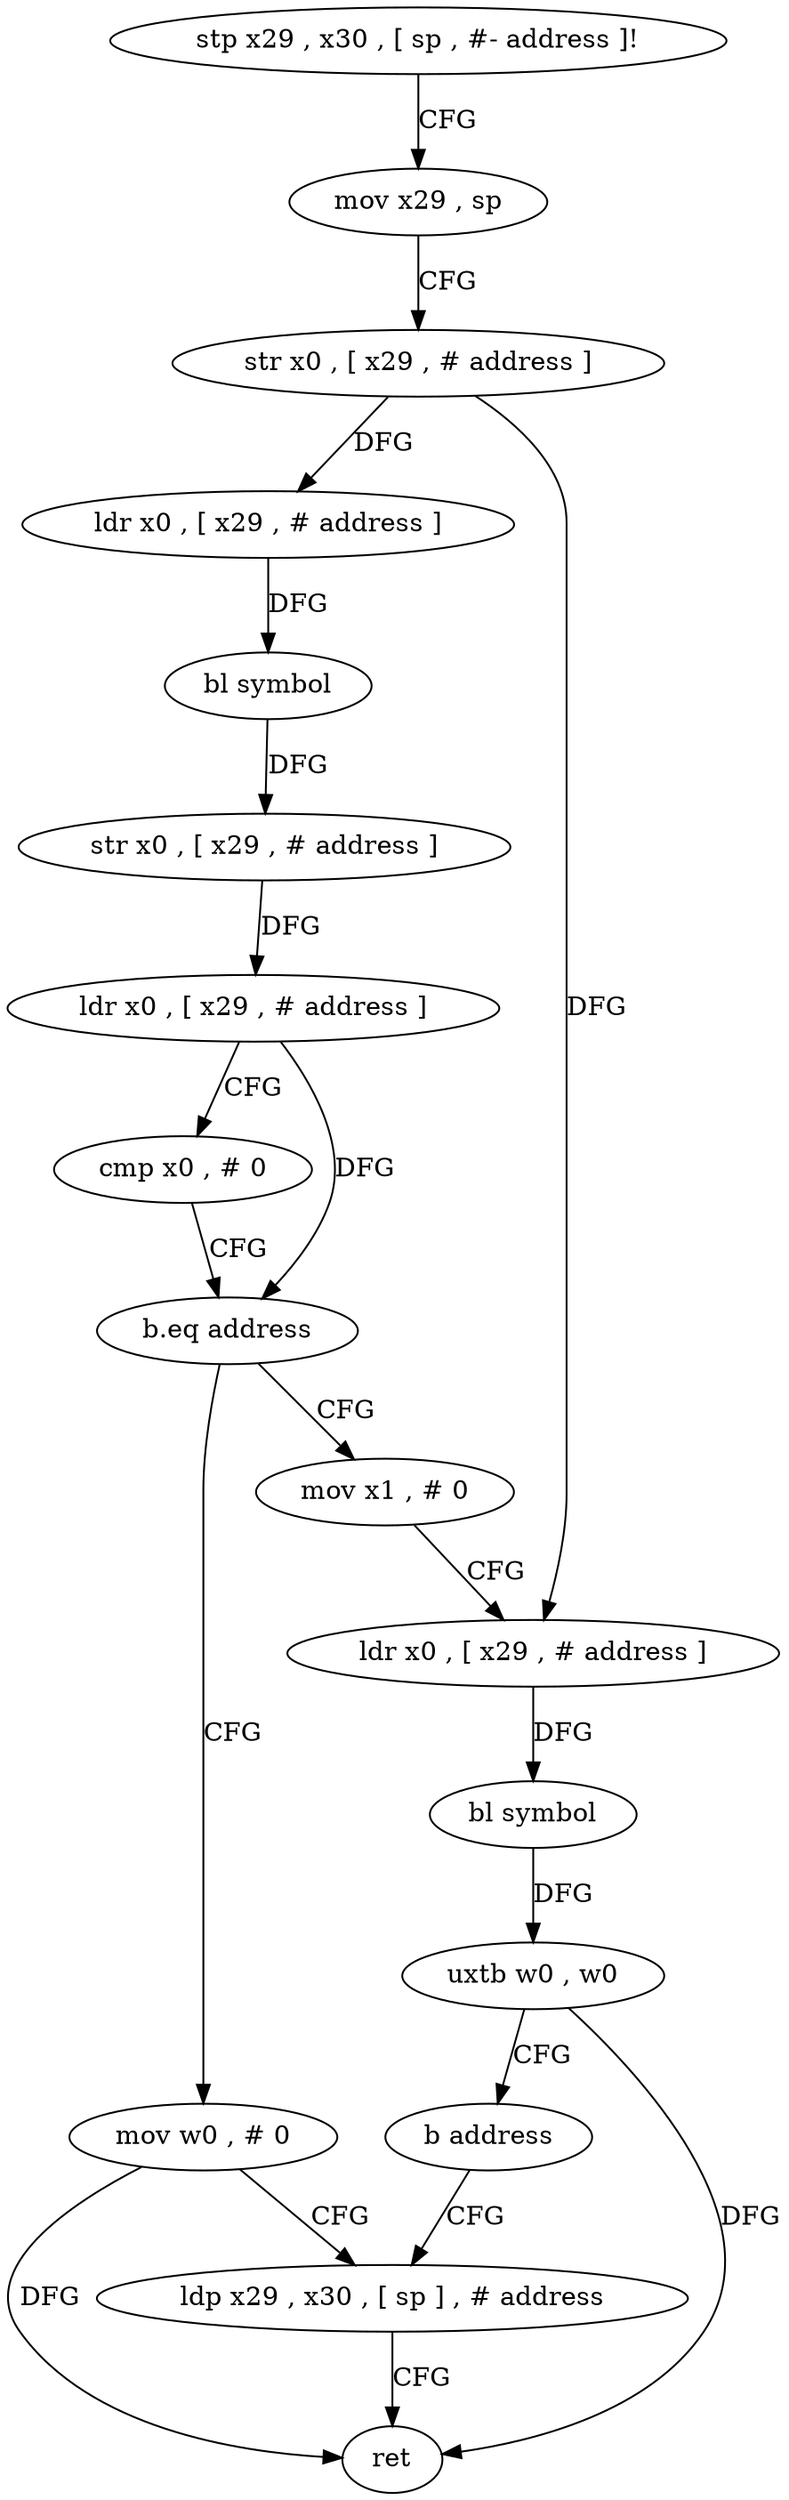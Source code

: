 digraph "func" {
"231480" [label = "stp x29 , x30 , [ sp , #- address ]!" ]
"231484" [label = "mov x29 , sp" ]
"231488" [label = "str x0 , [ x29 , # address ]" ]
"231492" [label = "ldr x0 , [ x29 , # address ]" ]
"231496" [label = "bl symbol" ]
"231500" [label = "str x0 , [ x29 , # address ]" ]
"231504" [label = "ldr x0 , [ x29 , # address ]" ]
"231508" [label = "cmp x0 , # 0" ]
"231512" [label = "b.eq address" ]
"231536" [label = "mov w0 , # 0" ]
"231516" [label = "mov x1 , # 0" ]
"231540" [label = "ldp x29 , x30 , [ sp ] , # address" ]
"231520" [label = "ldr x0 , [ x29 , # address ]" ]
"231524" [label = "bl symbol" ]
"231528" [label = "uxtb w0 , w0" ]
"231532" [label = "b address" ]
"231544" [label = "ret" ]
"231480" -> "231484" [ label = "CFG" ]
"231484" -> "231488" [ label = "CFG" ]
"231488" -> "231492" [ label = "DFG" ]
"231488" -> "231520" [ label = "DFG" ]
"231492" -> "231496" [ label = "DFG" ]
"231496" -> "231500" [ label = "DFG" ]
"231500" -> "231504" [ label = "DFG" ]
"231504" -> "231508" [ label = "CFG" ]
"231504" -> "231512" [ label = "DFG" ]
"231508" -> "231512" [ label = "CFG" ]
"231512" -> "231536" [ label = "CFG" ]
"231512" -> "231516" [ label = "CFG" ]
"231536" -> "231540" [ label = "CFG" ]
"231536" -> "231544" [ label = "DFG" ]
"231516" -> "231520" [ label = "CFG" ]
"231540" -> "231544" [ label = "CFG" ]
"231520" -> "231524" [ label = "DFG" ]
"231524" -> "231528" [ label = "DFG" ]
"231528" -> "231532" [ label = "CFG" ]
"231528" -> "231544" [ label = "DFG" ]
"231532" -> "231540" [ label = "CFG" ]
}
